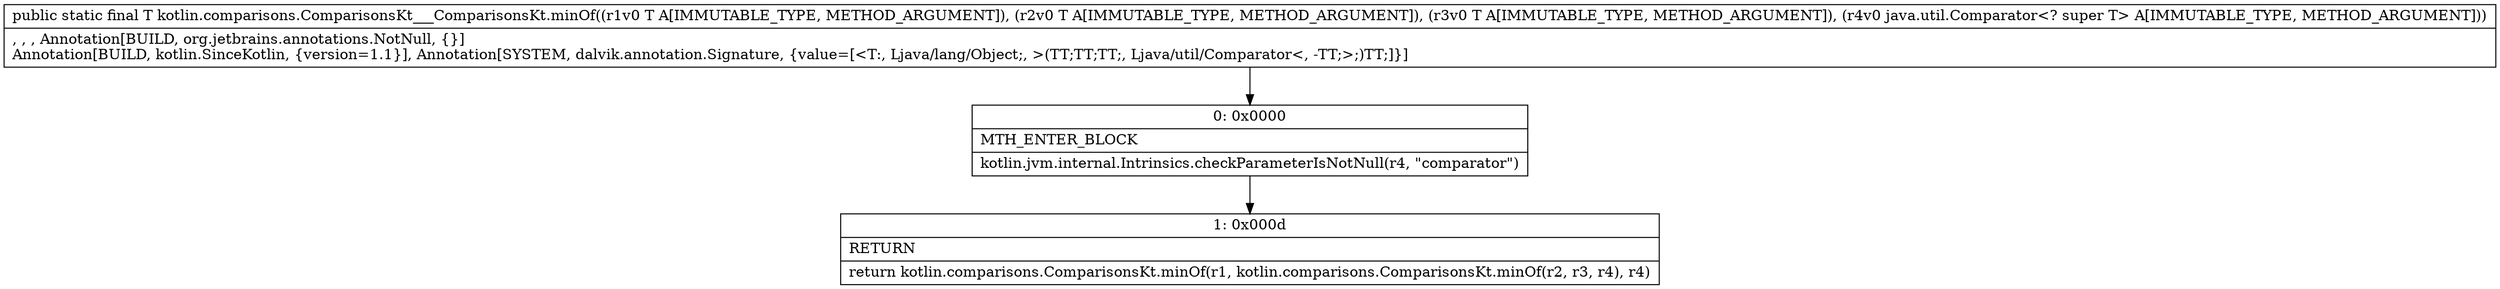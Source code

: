 digraph "CFG forkotlin.comparisons.ComparisonsKt___ComparisonsKt.minOf(Ljava\/lang\/Object;Ljava\/lang\/Object;Ljava\/lang\/Object;Ljava\/util\/Comparator;)Ljava\/lang\/Object;" {
Node_0 [shape=record,label="{0\:\ 0x0000|MTH_ENTER_BLOCK\l|kotlin.jvm.internal.Intrinsics.checkParameterIsNotNull(r4, \"comparator\")\l}"];
Node_1 [shape=record,label="{1\:\ 0x000d|RETURN\l|return kotlin.comparisons.ComparisonsKt.minOf(r1, kotlin.comparisons.ComparisonsKt.minOf(r2, r3, r4), r4)\l}"];
MethodNode[shape=record,label="{public static final T kotlin.comparisons.ComparisonsKt___ComparisonsKt.minOf((r1v0 T A[IMMUTABLE_TYPE, METHOD_ARGUMENT]), (r2v0 T A[IMMUTABLE_TYPE, METHOD_ARGUMENT]), (r3v0 T A[IMMUTABLE_TYPE, METHOD_ARGUMENT]), (r4v0 java.util.Comparator\<? super T\> A[IMMUTABLE_TYPE, METHOD_ARGUMENT]))  | , , , Annotation[BUILD, org.jetbrains.annotations.NotNull, \{\}]\lAnnotation[BUILD, kotlin.SinceKotlin, \{version=1.1\}], Annotation[SYSTEM, dalvik.annotation.Signature, \{value=[\<T:, Ljava\/lang\/Object;, \>(TT;TT;TT;, Ljava\/util\/Comparator\<, \-TT;\>;)TT;]\}]\l}"];
MethodNode -> Node_0;
Node_0 -> Node_1;
}

